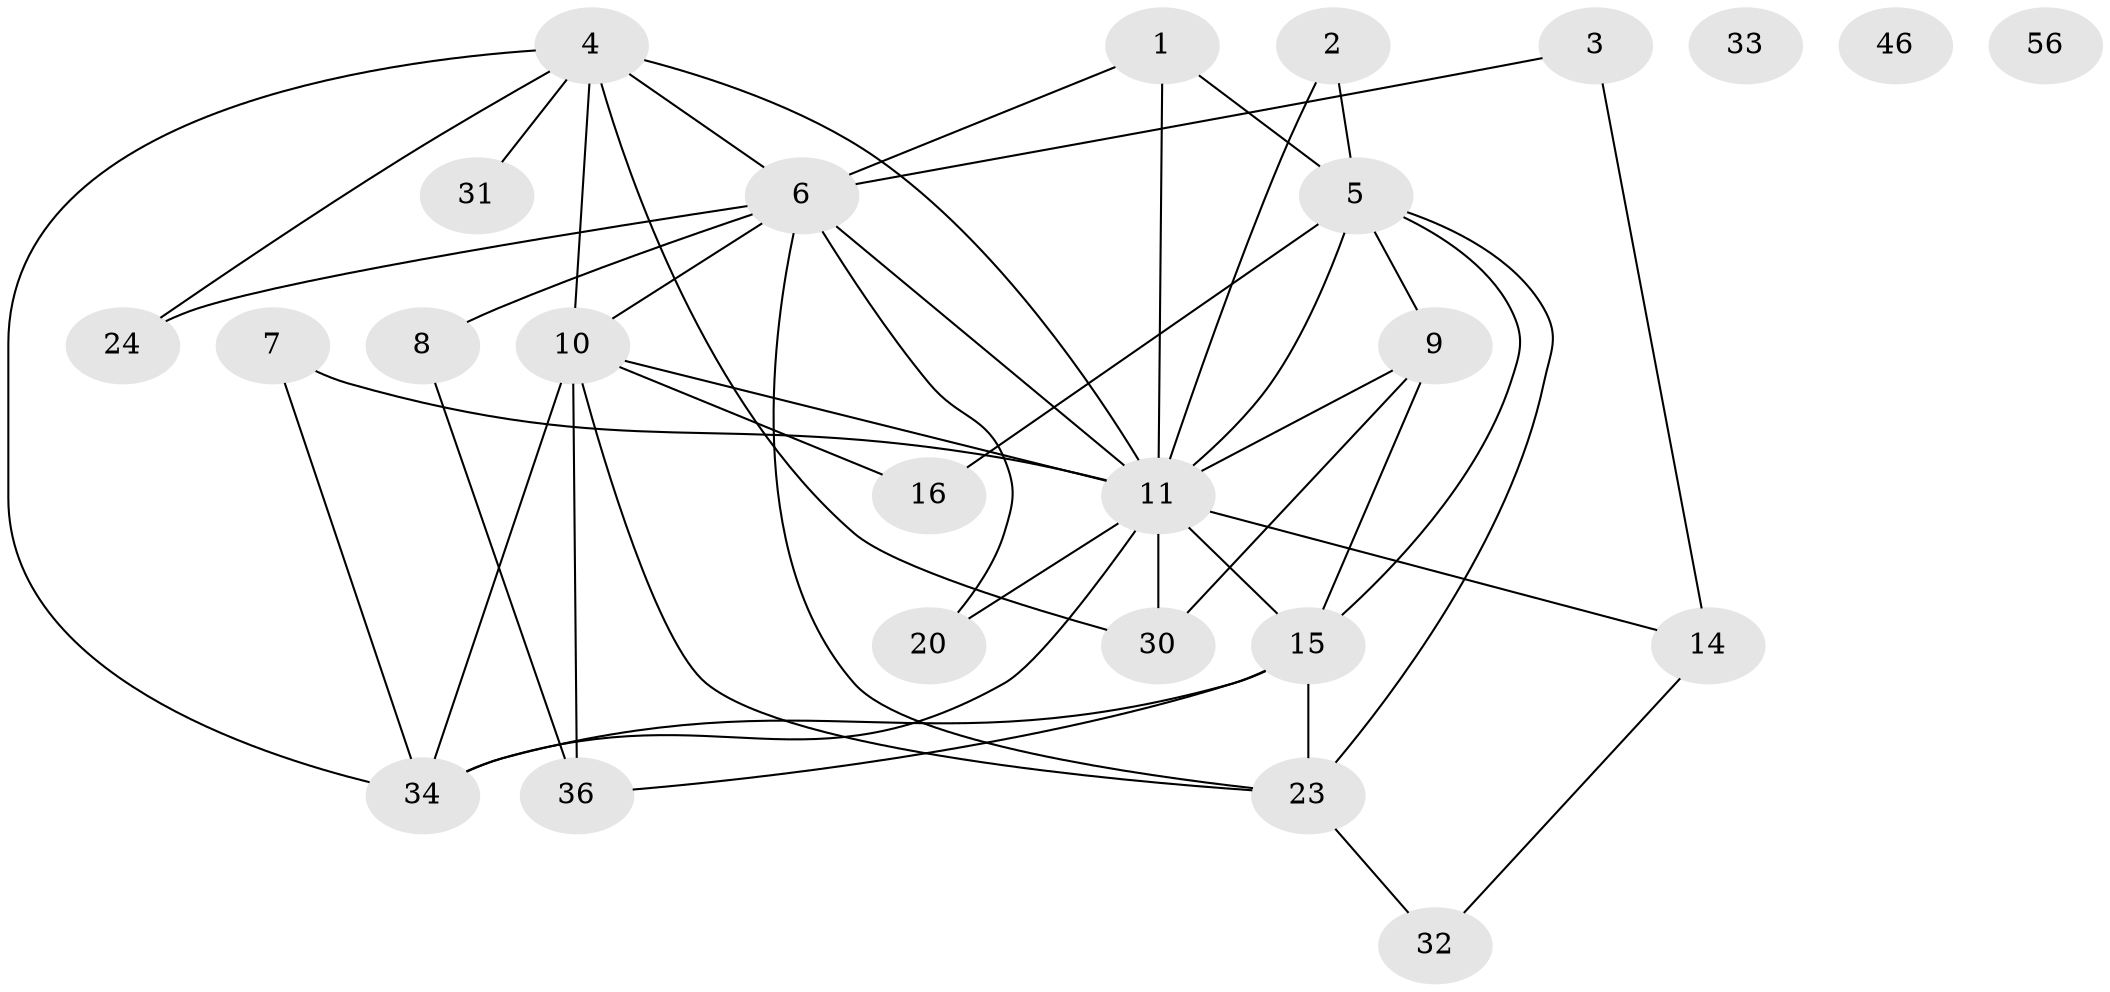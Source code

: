 // original degree distribution, {3: 0.22807017543859648, 2: 0.2807017543859649, 4: 0.15789473684210525, 1: 0.08771929824561403, 6: 0.05263157894736842, 7: 0.017543859649122806, 5: 0.12280701754385964, 0: 0.05263157894736842}
// Generated by graph-tools (version 1.1) at 2025/16/03/04/25 18:16:44]
// undirected, 25 vertices, 46 edges
graph export_dot {
graph [start="1"]
  node [color=gray90,style=filled];
  1;
  2;
  3;
  4 [super="+40+25"];
  5 [super="+41+43"];
  6 [super="+13+38"];
  7 [super="+51"];
  8 [super="+35+12+37"];
  9 [super="+27"];
  10 [super="+42+48"];
  11 [super="+45+17+22"];
  14 [super="+53"];
  15 [super="+19+57+21"];
  16;
  20;
  23 [super="+47+28"];
  24;
  30 [super="+44"];
  31;
  32;
  33;
  34 [super="+49"];
  36 [super="+55"];
  46;
  56;
  1 -- 5;
  1 -- 6;
  1 -- 11;
  2 -- 5;
  2 -- 11;
  3 -- 14;
  3 -- 6;
  4 -- 34;
  4 -- 30;
  4 -- 6;
  4 -- 11;
  4 -- 10;
  4 -- 24;
  4 -- 31;
  5 -- 16;
  5 -- 23;
  5 -- 11;
  5 -- 9;
  5 -- 15;
  6 -- 24;
  6 -- 11;
  6 -- 20;
  6 -- 10;
  6 -- 8 [weight=2];
  6 -- 23;
  7 -- 34;
  7 -- 11 [weight=2];
  8 -- 36;
  9 -- 30;
  9 -- 15;
  9 -- 11;
  10 -- 36;
  10 -- 16;
  10 -- 11;
  10 -- 34;
  10 -- 23;
  11 -- 14 [weight=2];
  11 -- 34 [weight=2];
  11 -- 20;
  11 -- 30 [weight=2];
  11 -- 15;
  14 -- 32;
  15 -- 34;
  15 -- 36;
  15 -- 23 [weight=3];
  23 -- 32;
}
